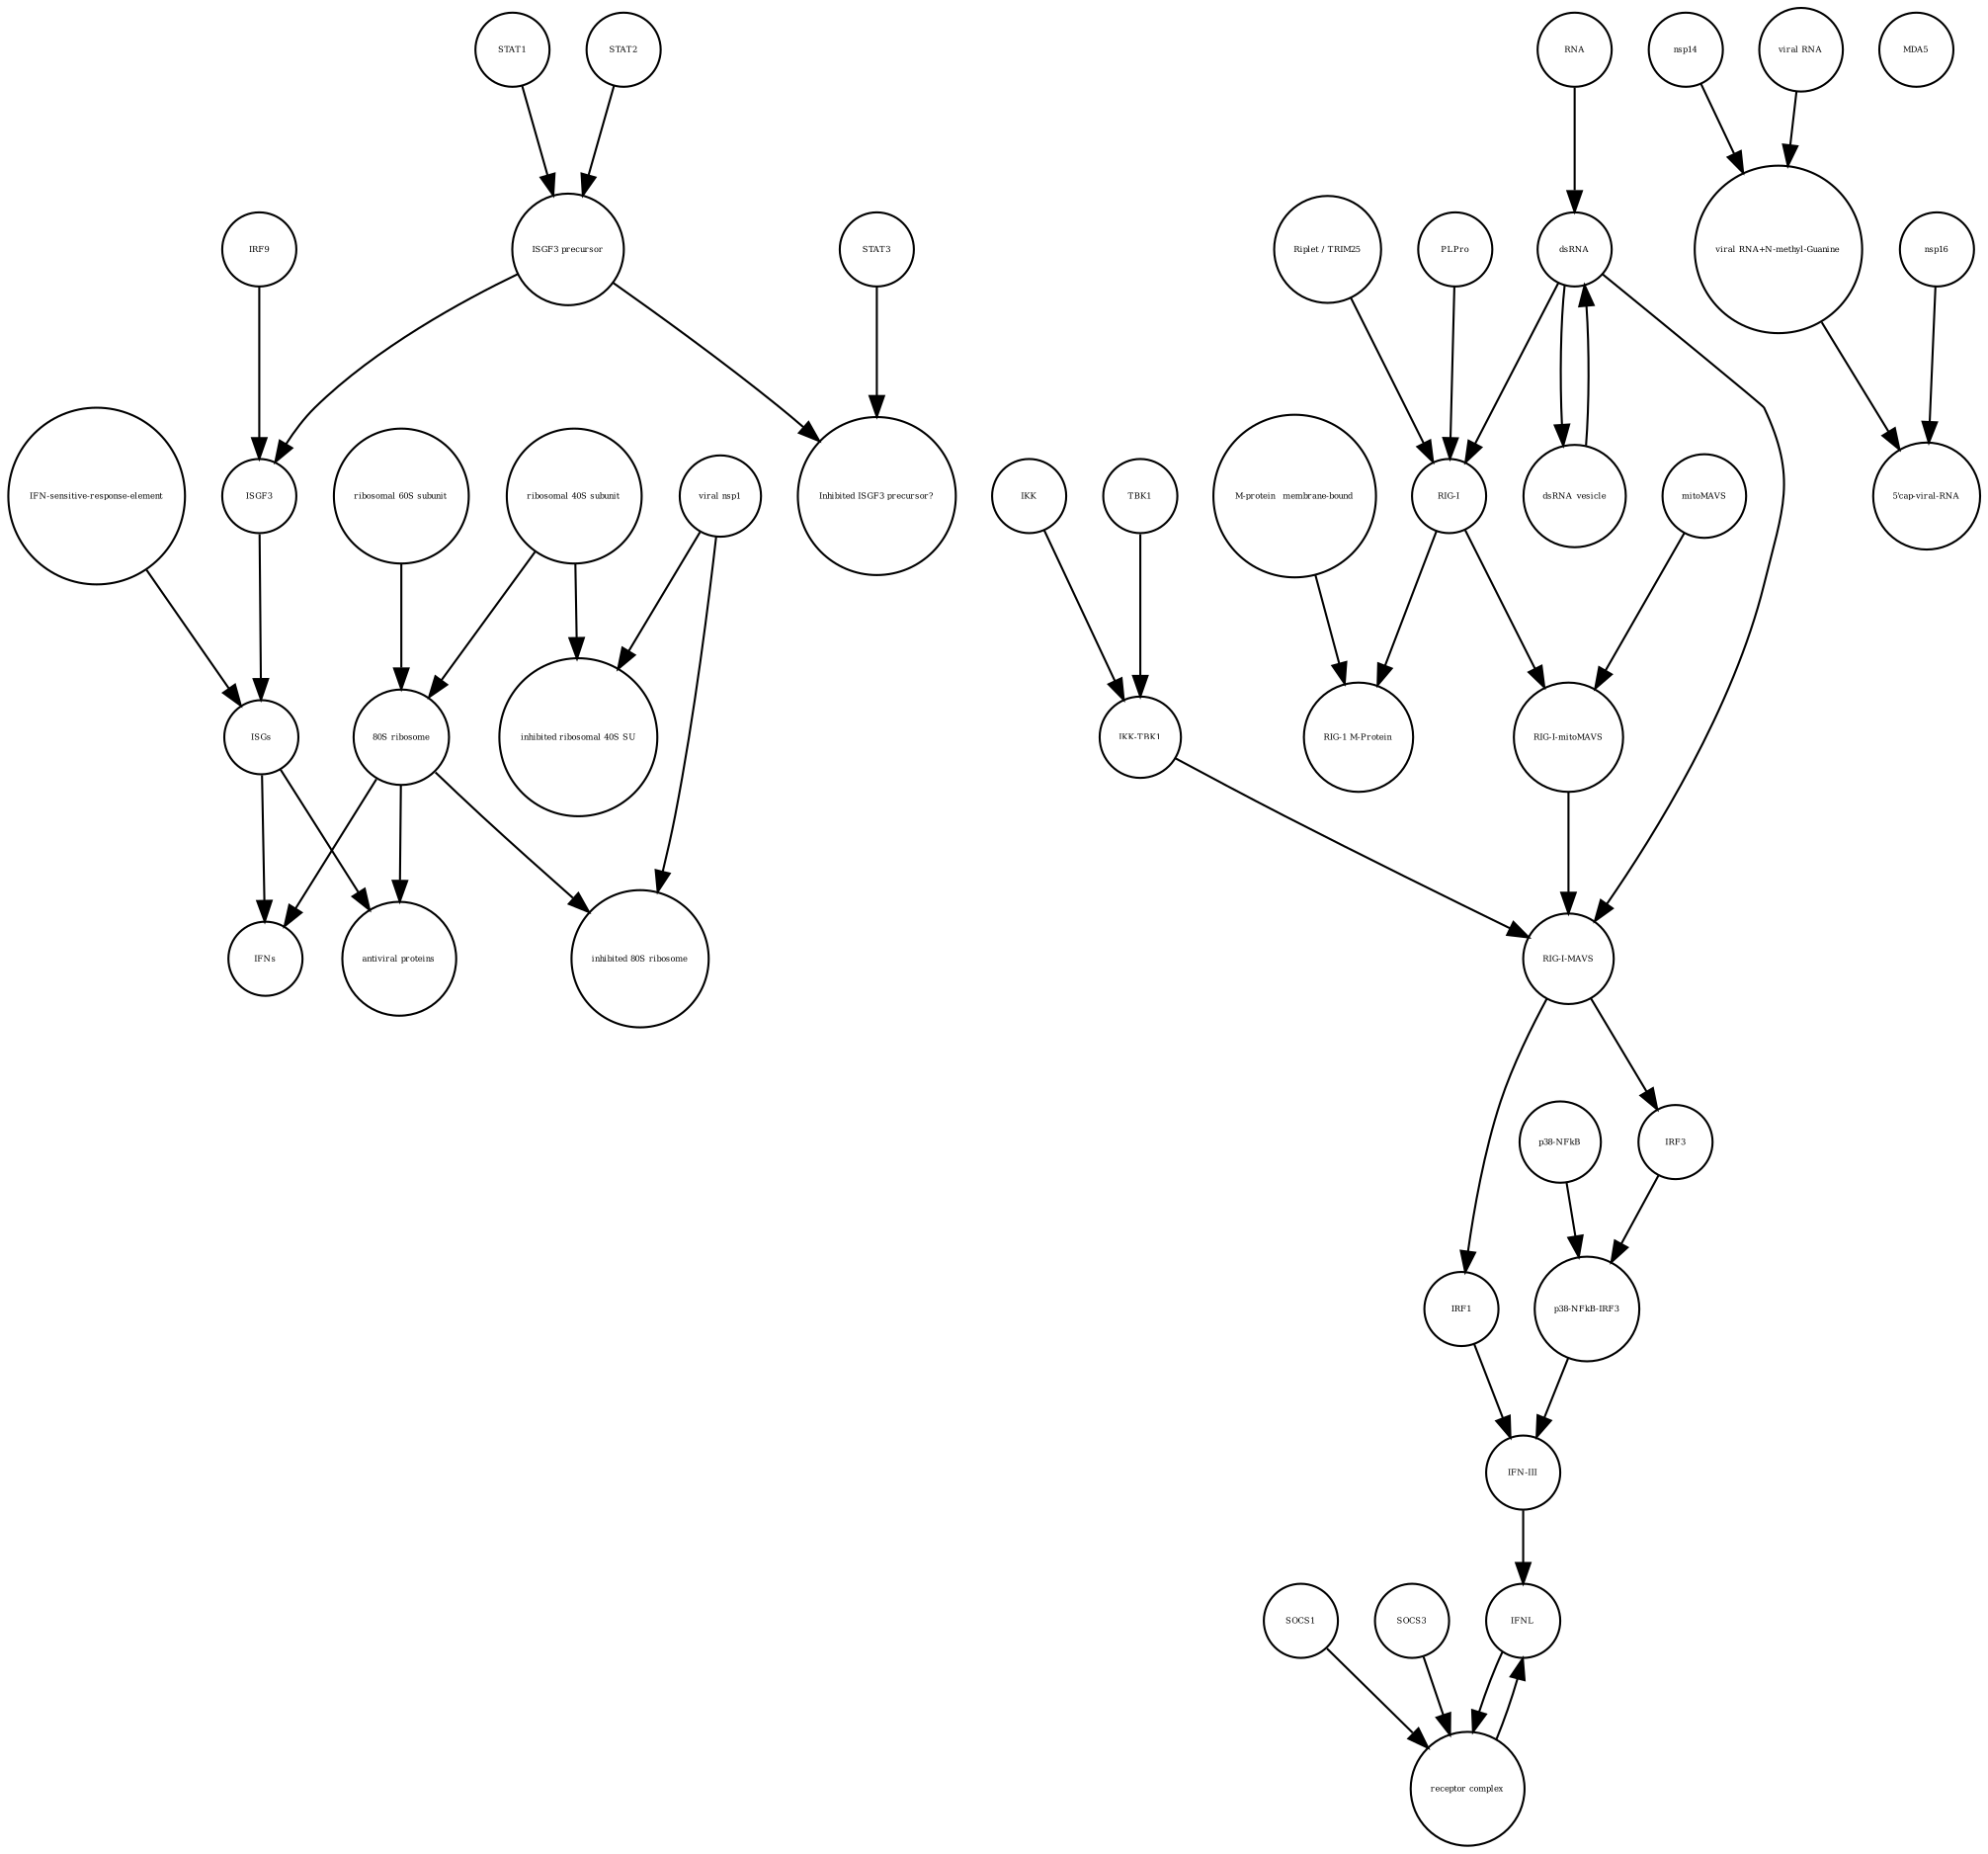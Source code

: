 strict digraph  {
IRF9 [annotation="", bipartite=0, cls=macromolecule, fontsize=4, label=IRF9, shape=circle];
"p38-NFkB-IRF3" [annotation="", bipartite=0, cls=complex, fontsize=4, label="p38-NFkB-IRF3", shape=circle];
"ribosomal 60S subunit" [annotation="", bipartite=0, cls=complex, fontsize=4, label="ribosomal 60S subunit", shape=circle];
"IKK-TBK1" [annotation="", bipartite=0, cls=complex, fontsize=4, label="IKK-TBK1", shape=circle];
nsp14 [annotation="", bipartite=0, cls=macromolecule, fontsize=4, label=nsp14, shape=circle];
"RIG-I-MAVS" [annotation="", bipartite=0, cls=complex, fontsize=4, label="RIG-I-MAVS", shape=circle];
"RIG-I-mitoMAVS" [annotation="", bipartite=0, cls=complex, fontsize=4, label="RIG-I-mitoMAVS", shape=circle];
SOCS1 [annotation="", bipartite=0, cls=macromolecule, fontsize=4, label=SOCS1, shape=circle];
dsRNA [annotation="", bipartite=0, cls="nucleic acid feature", fontsize=4, label=dsRNA, shape=circle];
"ISGF3 precursor" [annotation="", bipartite=0, cls=complex, fontsize=4, label="ISGF3 precursor", shape=circle];
"antiviral proteins" [annotation="", bipartite=0, cls=macromolecule, fontsize=4, label="antiviral proteins", shape=circle];
"RIG-I" [annotation="", bipartite=0, cls=macromolecule, fontsize=4, label="RIG-I", shape=circle];
mitoMAVS [annotation="", bipartite=0, cls=macromolecule, fontsize=4, label=mitoMAVS, shape=circle];
IRF3 [annotation="", bipartite=0, cls=macromolecule, fontsize=4, label=IRF3, shape=circle];
"M-protein_ membrane-bound" [annotation="", bipartite=0, cls=macromolecule, fontsize=4, label="M-protein_ membrane-bound", shape=circle];
"5'cap-viral-RNA" [annotation="", bipartite=0, cls="nucleic acid feature", fontsize=4, label="5'cap-viral-RNA", shape=circle];
"Riplet / TRIM25" [annotation="", bipartite=0, cls=macromolecule, fontsize=4, label="Riplet / TRIM25", shape=circle];
"inhibited 80S ribosome" [annotation="", bipartite=0, cls=complex, fontsize=4, label="inhibited 80S ribosome", shape=circle];
"80S ribosome" [annotation="", bipartite=0, cls=complex, fontsize=4, label="80S ribosome", shape=circle];
STAT1 [annotation="", bipartite=0, cls=macromolecule, fontsize=4, label=STAT1, shape=circle];
PLPro [annotation="", bipartite=0, cls=macromolecule, fontsize=4, label=PLPro, shape=circle];
IKK [annotation="", bipartite=0, cls=macromolecule, fontsize=4, label=IKK, shape=circle];
"IFN-III" [annotation="", bipartite=0, cls=macromolecule, fontsize=4, label="IFN-III", shape=circle];
"Inhibited ISGF3 precursor?" [annotation="", bipartite=0, cls=complex, fontsize=4, label="Inhibited ISGF3 precursor?", shape=circle];
"inhibited ribosomal 40S SU" [annotation="urn_miriam_doi_10.1101%2F2020.05.18.102467", bipartite=0, cls=complex, fontsize=4, label="inhibited ribosomal 40S SU", shape=circle];
"IFN-sensitive-response-element" [annotation="", bipartite=0, cls="nucleic acid feature", fontsize=4, label="IFN-sensitive-response-element", shape=circle];
IFNs [annotation="", bipartite=0, cls=macromolecule, fontsize=4, label=IFNs, shape=circle];
"viral RNA+N-methyl-Guanine" [annotation="", bipartite=0, cls="nucleic acid feature", fontsize=4, label="viral RNA+N-methyl-Guanine", shape=circle];
ISGF3 [annotation="", bipartite=0, cls=complex, fontsize=4, label=ISGF3, shape=circle];
"p38-NFkB" [annotation="", bipartite=0, cls=complex, fontsize=4, label="p38-NFkB", shape=circle];
"RIG-1 M-Protein" [annotation="", bipartite=0, cls=complex, fontsize=4, label="RIG-1 M-Protein", shape=circle];
IRF1 [annotation="", bipartite=0, cls=macromolecule, fontsize=4, label=IRF1, shape=circle];
ISGs [annotation="", bipartite=0, cls="nucleic acid feature", fontsize=4, label=ISGs, shape=circle];
STAT2 [annotation="", bipartite=0, cls=macromolecule, fontsize=4, label=STAT2, shape=circle];
"viral nsp1" [annotation="", bipartite=0, cls=macromolecule, fontsize=4, label="viral nsp1", shape=circle];
STAT3 [annotation="", bipartite=0, cls=macromolecule, fontsize=4, label=STAT3, shape=circle];
IFNL [annotation="", bipartite=0, cls=macromolecule, fontsize=4, label=IFNL, shape=circle];
nsp16 [annotation="", bipartite=0, cls=macromolecule, fontsize=4, label=nsp16, shape=circle];
TBK1 [annotation="", bipartite=0, cls=macromolecule, fontsize=4, label=TBK1, shape=circle];
SOCS3 [annotation="", bipartite=0, cls=macromolecule, fontsize=4, label=SOCS3, shape=circle];
"ribosomal 40S subunit" [annotation="", bipartite=0, cls=complex, fontsize=4, label="ribosomal 40S subunit", shape=circle];
"viral RNA" [annotation="", bipartite=0, cls="nucleic acid feature", fontsize=4, label="viral RNA", shape=circle];
"receptor complex" [annotation="", bipartite=0, cls=complex, fontsize=4, label="receptor complex", shape=circle];
MDA5 [annotation="", bipartite=0, cls=macromolecule, fontsize=4, label=MDA5, shape=circle];
RNA [annotation="", bipartite=0, cls="nucleic acid feature", fontsize=4, label=RNA, shape=circle];
dsRNA_vesicle [annotation="", bipartite=0, cls="nucleic acid feature", fontsize=4, label=dsRNA_vesicle, shape=circle];
IRF9 -> ISGF3  [annotation="", interaction_type=production];
"p38-NFkB-IRF3" -> "IFN-III"  [annotation="", interaction_type=stimulation];
"ribosomal 60S subunit" -> "80S ribosome"  [annotation="", interaction_type=production];
"IKK-TBK1" -> "RIG-I-MAVS"  [annotation="", interaction_type=production];
nsp14 -> "viral RNA+N-methyl-Guanine"  [annotation="", interaction_type=catalysis];
"RIG-I-MAVS" -> IRF3  [annotation="", interaction_type=stimulation];
"RIG-I-MAVS" -> IRF1  [annotation="", interaction_type=catalysis];
"RIG-I-mitoMAVS" -> "RIG-I-MAVS"  [annotation="", interaction_type=production];
SOCS1 -> "receptor complex"  [annotation="", interaction_type=production];
dsRNA -> "RIG-I"  [annotation="", interaction_type="necessary stimulation"];
dsRNA -> dsRNA_vesicle  [annotation="", interaction_type=production];
dsRNA -> "RIG-I-MAVS"  [annotation="", interaction_type="necessary stimulation"];
"ISGF3 precursor" -> "Inhibited ISGF3 precursor?"  [annotation="", interaction_type=production];
"ISGF3 precursor" -> ISGF3  [annotation="", interaction_type=production];
"RIG-I" -> "RIG-I-mitoMAVS"  [annotation="", interaction_type=production];
"RIG-I" -> "RIG-1 M-Protein"  [annotation="", interaction_type=production];
mitoMAVS -> "RIG-I-mitoMAVS"  [annotation="", interaction_type=production];
IRF3 -> "p38-NFkB-IRF3"  [annotation="", interaction_type=production];
"M-protein_ membrane-bound" -> "RIG-1 M-Protein"  [annotation="", interaction_type=production];
"Riplet / TRIM25" -> "RIG-I"  [annotation="", interaction_type=catalysis];
"80S ribosome" -> IFNs  [annotation="", interaction_type=catalysis];
"80S ribosome" -> "inhibited 80S ribosome"  [annotation="", interaction_type=production];
"80S ribosome" -> "antiviral proteins"  [annotation="", interaction_type=catalysis];
STAT1 -> "ISGF3 precursor"  [annotation="", interaction_type=production];
PLPro -> "RIG-I"  [annotation="", interaction_type=catalysis];
IKK -> "IKK-TBK1"  [annotation="", interaction_type=production];
"IFN-III" -> IFNL  [annotation="", interaction_type=production];
"IFN-sensitive-response-element" -> ISGs  [annotation="", interaction_type=production];
"viral RNA+N-methyl-Guanine" -> "5'cap-viral-RNA"  [annotation="", interaction_type=production];
ISGF3 -> ISGs  [annotation="", interaction_type="necessary stimulation"];
"p38-NFkB" -> "p38-NFkB-IRF3"  [annotation="", interaction_type=production];
IRF1 -> "IFN-III"  [annotation="", interaction_type=stimulation];
ISGs -> IFNs  [annotation="", interaction_type=production];
ISGs -> "antiviral proteins"  [annotation="", interaction_type=production];
STAT2 -> "ISGF3 precursor"  [annotation="", interaction_type=production];
"viral nsp1" -> "inhibited ribosomal 40S SU"  [annotation="", interaction_type=production];
"viral nsp1" -> "inhibited 80S ribosome"  [annotation="", interaction_type=production];
STAT3 -> "Inhibited ISGF3 precursor?"  [annotation="", interaction_type=production];
IFNL -> "receptor complex"  [annotation="", interaction_type=stimulation];
nsp16 -> "5'cap-viral-RNA"  [annotation="urn_miriam_doi_10.1016%2Fj.chom.2020.05.008", interaction_type=catalysis];
TBK1 -> "IKK-TBK1"  [annotation="", interaction_type=production];
SOCS3 -> "receptor complex"  [annotation="", interaction_type=production];
"ribosomal 40S subunit" -> "inhibited ribosomal 40S SU"  [annotation="", interaction_type=production];
"ribosomal 40S subunit" -> "80S ribosome"  [annotation="", interaction_type=production];
"viral RNA" -> "viral RNA+N-methyl-Guanine"  [annotation="", interaction_type=production];
"receptor complex" -> IFNL  [annotation="", interaction_type=production];
RNA -> dsRNA  [annotation="", interaction_type=production];
dsRNA_vesicle -> dsRNA  [annotation="", interaction_type=production];
}
